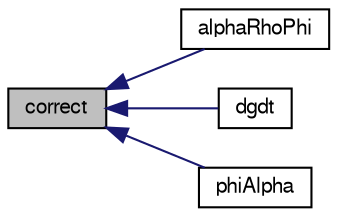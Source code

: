 digraph "correct"
{
  bgcolor="transparent";
  edge [fontname="FreeSans",fontsize="10",labelfontname="FreeSans",labelfontsize="10"];
  node [fontname="FreeSans",fontsize="10",shape=record];
  rankdir="LR";
  Node30 [label="correct",height=0.2,width=0.4,color="black", fillcolor="grey75", style="filled", fontcolor="black"];
  Node30 -> Node31 [dir="back",color="midnightblue",fontsize="10",style="solid",fontname="FreeSans"];
  Node31 [label="alphaRhoPhi",height=0.2,width=0.4,color="black",URL="$a31934.html#ac84568157c5a273492634b3211bf990d",tooltip="Return non-const access to the mass flux of the phase. "];
  Node30 -> Node32 [dir="back",color="midnightblue",fontsize="10",style="solid",fontname="FreeSans"];
  Node32 [label="dgdt",height=0.2,width=0.4,color="black",URL="$a31934.html#ad22a982fd906a6b6688870b9f3f4d00c",tooltip="Return access to phase divergence. "];
  Node30 -> Node33 [dir="back",color="midnightblue",fontsize="10",style="solid",fontname="FreeSans"];
  Node33 [label="phiAlpha",height=0.2,width=0.4,color="black",URL="$a31934.html#a0a7ebd3430efea3d10536879a624dca9"];
}

